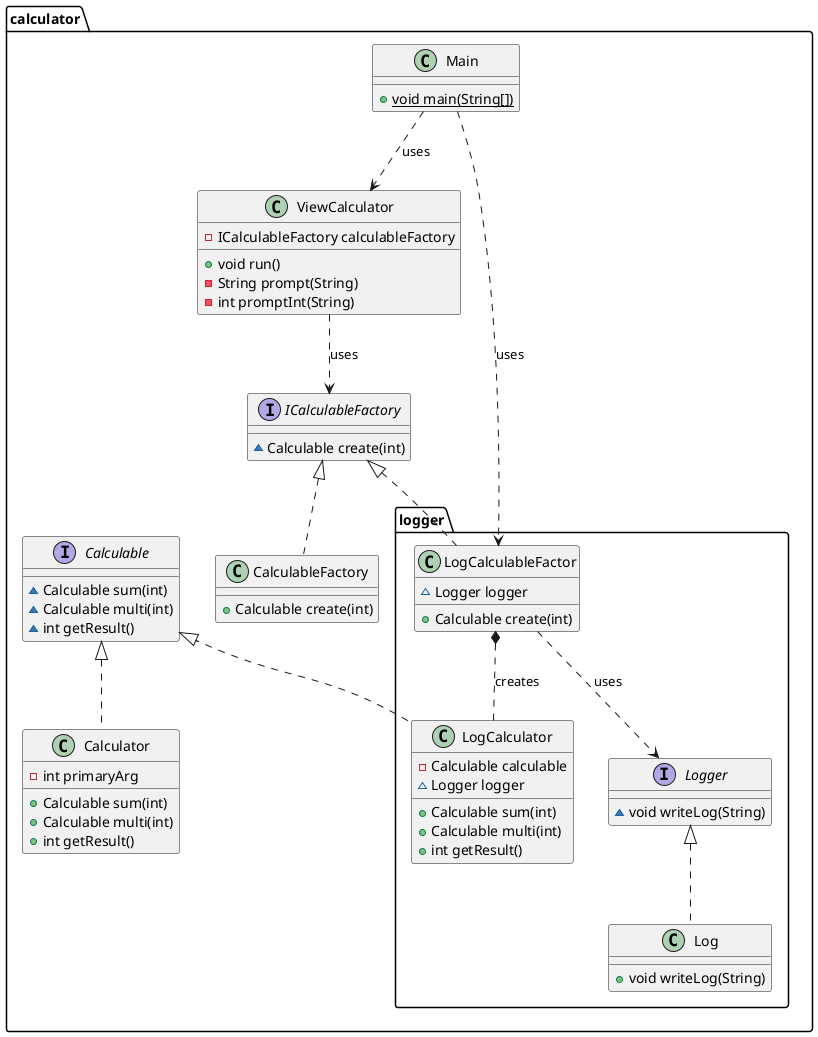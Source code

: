 @startuml
interface calculator.ICalculableFactory {
~ Calculable create(int)
}
class calculator.ViewCalculator {
- ICalculableFactory calculableFactory
+ void run()
- String prompt(String)
- int promptInt(String)
}
class calculator.logger.Log {
+ void writeLog(String)
}
class calculator.logger.LogCalculator {
- Calculable calculable
~ Logger logger
+ Calculable sum(int)
+ Calculable multi(int)
+ int getResult()
}
class calculator.Main {
+ {static} void main(String[])
}
interface calculator.Calculable {
~ Calculable sum(int)
~ Calculable multi(int)
~ int getResult()
}
interface calculator.logger.Logger {
~ void writeLog(String)
}
class calculator.logger.LogCalculableFactor {
~ Logger logger
+ Calculable create(int)
}
class calculator.Calculator {
- int primaryArg
+ Calculable sum(int)
+ Calculable multi(int)
+ int getResult()
}
class calculator.CalculableFactory {
+ Calculable create(int)
}


calculator.logger.Logger <|.. calculator.logger.Log
calculator.Calculable <|.. calculator.logger.LogCalculator
calculator.ICalculableFactory <|.. calculator.logger.LogCalculableFactor
calculator.Calculable <|.. calculator.Calculator
calculator.ICalculableFactory <|.. calculator.CalculableFactory
LogCalculableFactor *.. LogCalculator : creates
Main ..> ViewCalculator : uses
Main ..> LogCalculableFactor : uses
ViewCalculator ..> calculator.ICalculableFactory : uses
LogCalculableFactor ..> Logger : uses
@enduml